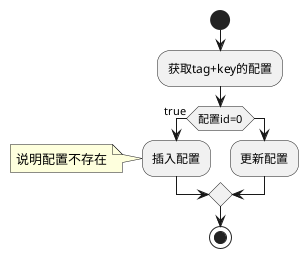 @startuml
start
:获取tag+key的配置;
if(配置id=0) then(true)
:插入配置;
note left
说明配置不存在
end note
else
:更新配置;
endif
stop
@enduml
